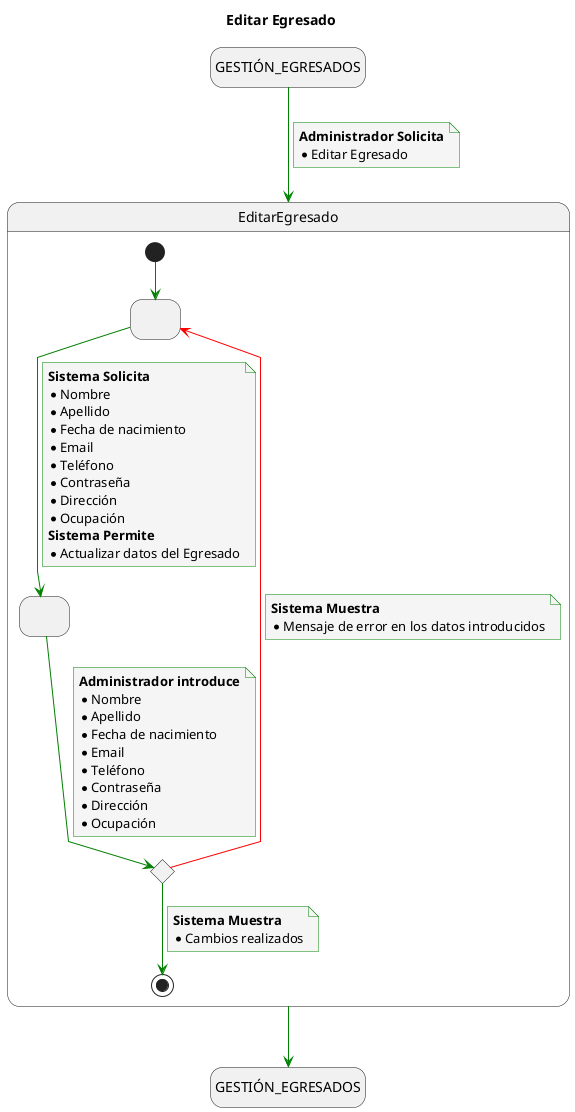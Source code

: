 @startuml
title Editar Egresado

skinparam {
    NoteBackgroundColor #whiteSmoke
    ArrowColor #green
    NoteBorderColor #green
    linetype polyline
}

hide empty description

state startState as "GESTIÓN_EGRESADOS"
state endState as "GESTIÓN_EGRESADOS"

startState --> EditarEgresado
note on link
    <b>Administrador Solicita</b>
    * Editar Egresado
end note

EditarEgresado --> endState

state EditarEgresado {
state 2 as " "
state 3 as " "
state 4 <<choice>>

[*] -down-> 2

2 -down-> 3
note on link
<b>Sistema Solicita</b>
* Nombre
* Apellido
* Fecha de nacimiento
* Email
* Teléfono
* Contraseña
* Dirección
* Ocupación
<b>Sistema Permite</b>
* Actualizar datos del Egresado
end note

3 -down-> 4
note on link
<b>Administrador introduce</b>
* Nombre
* Apellido
* Fecha de nacimiento
* Email
* Teléfono
* Contraseña
* Dirección
* Ocupación
end note

4 -down-> [*]
note on link
<b>Sistema Muestra</b>
* Cambios realizados
end note

4 -[#red]-> 2
note on link
<b>Sistema Muestra</b>
* Mensaje de error en los datos introducidos
end note

}
@enduml
